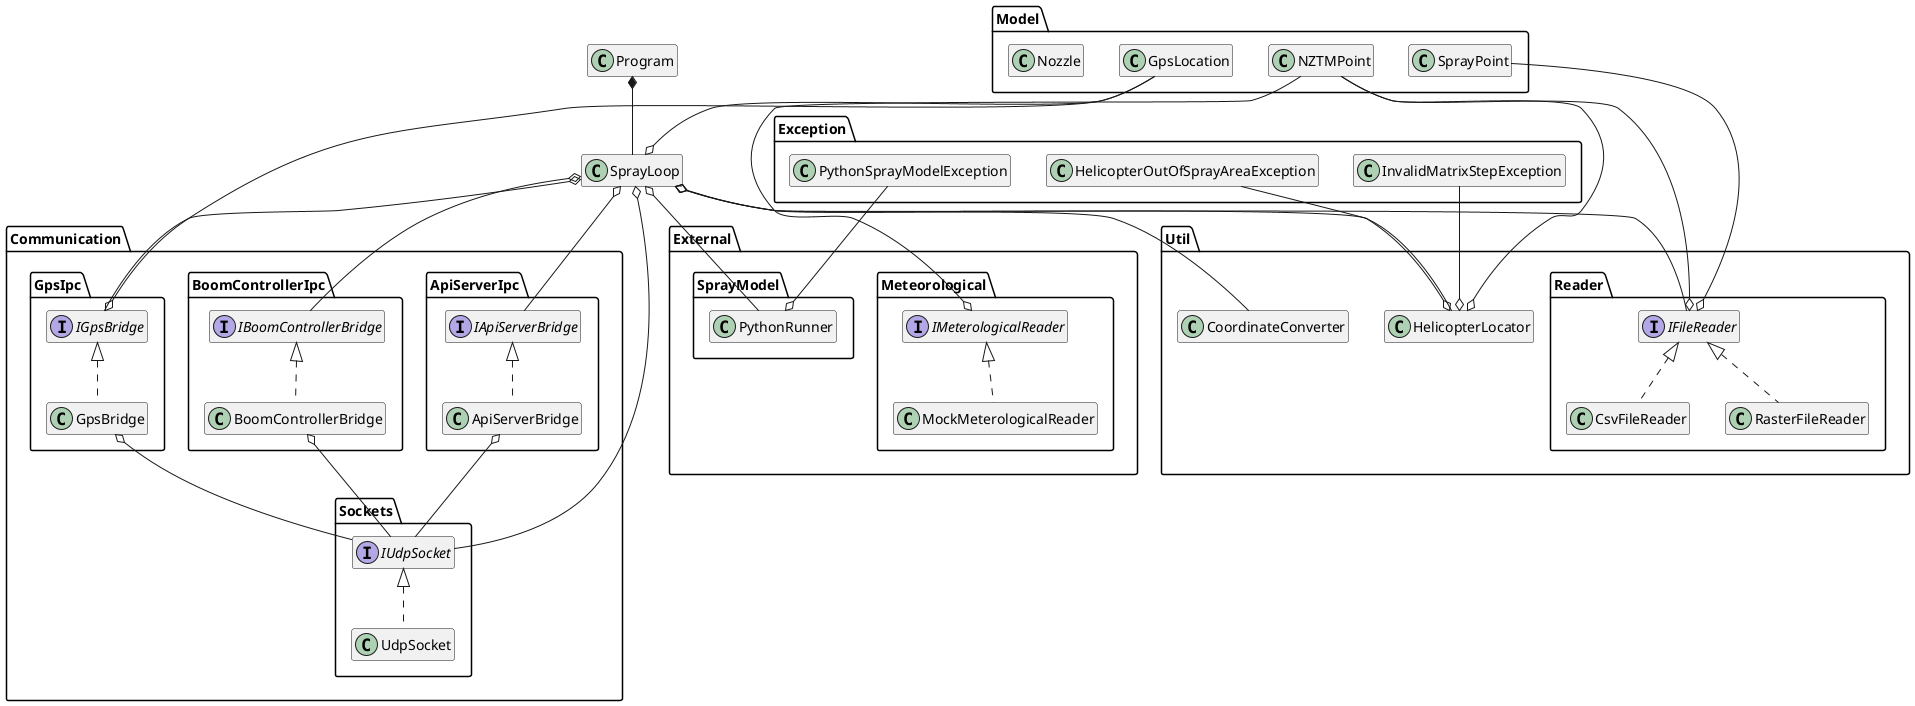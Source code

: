 @startuml

hide methods
hide fields
class Program
class SprayLoop

package Communication {
  package ApiServerIpc {
    interface IApiServerBridge
    class ApiServerBridge
  }

  package BoomControllerIpc {
    interface IBoomControllerBridge
    class BoomControllerBridge
  }

  package GpsIpc {
    interface IGpsBridge
    class GpsBridge
  }

  package Sockets {
    interface IUdpSocket
    class UdpSocket
  }
}

package External {
  package Meteorological {
    interface IMeterologicalReader
    class MockMeterologicalReader
  }

  package SprayModel {
    class PythonRunner
  }
}

package Model {
  class GpsLocation
  class Nozzle
  class NZTMPoint
  class SprayPoint
}

package Exception {
  class HelicopterOutOfSprayAreaException
  class InvalidMatrixStepException
  class PythonSprayModelException
}

package Util {
  package Reader {
    interface IFileReader
    class CsvFileReader
    class RasterFileReader
  }

  class CoordinateConverter
  class HelicopterLocator
}

IGpsBridge <|.down. GpsBridge
IApiServerBridge <|.down. ApiServerBridge
IBoomControllerBridge <|.down. BoomControllerBridge
IUdpSocket <|.down. UdpSocket
IMeterologicalReader <|.down. MockMeterologicalReader
IFileReader <|.down. RasterFileReader
IFileReader <|.down. CsvFileReader

Program *-down- SprayLoop

HelicopterLocator o-up- InvalidMatrixStepException
HelicopterLocator o-up- HelicopterOutOfSprayAreaException
PythonRunner o-up- PythonSprayModelException

IGpsBridge o-up- GpsLocation
GpsBridge o-down- IUdpSocket
ApiServerBridge o-down- IUdpSocket
BoomControllerBridge o-down- IUdpSocket

IMeterologicalReader o-up- NZTMPoint

IFileReader o-up- NZTMPoint
IFileReader o-up- SprayPoint
HelicopterLocator o-up- NZTMPoint

SprayLoop o-up- GpsLocation
SprayLoop o-down- PythonRunner
SprayLoop o-down- CoordinateConverter
SprayLoop o-down- IFileReader
SprayLoop o-down- HelicopterLocator
SprayLoop o-down- IGpsBridge
SprayLoop o-down- IApiServerBridge
SprayLoop o-down- IBoomControllerBridge
SprayLoop o-down- IUdpSocket

@enduml

